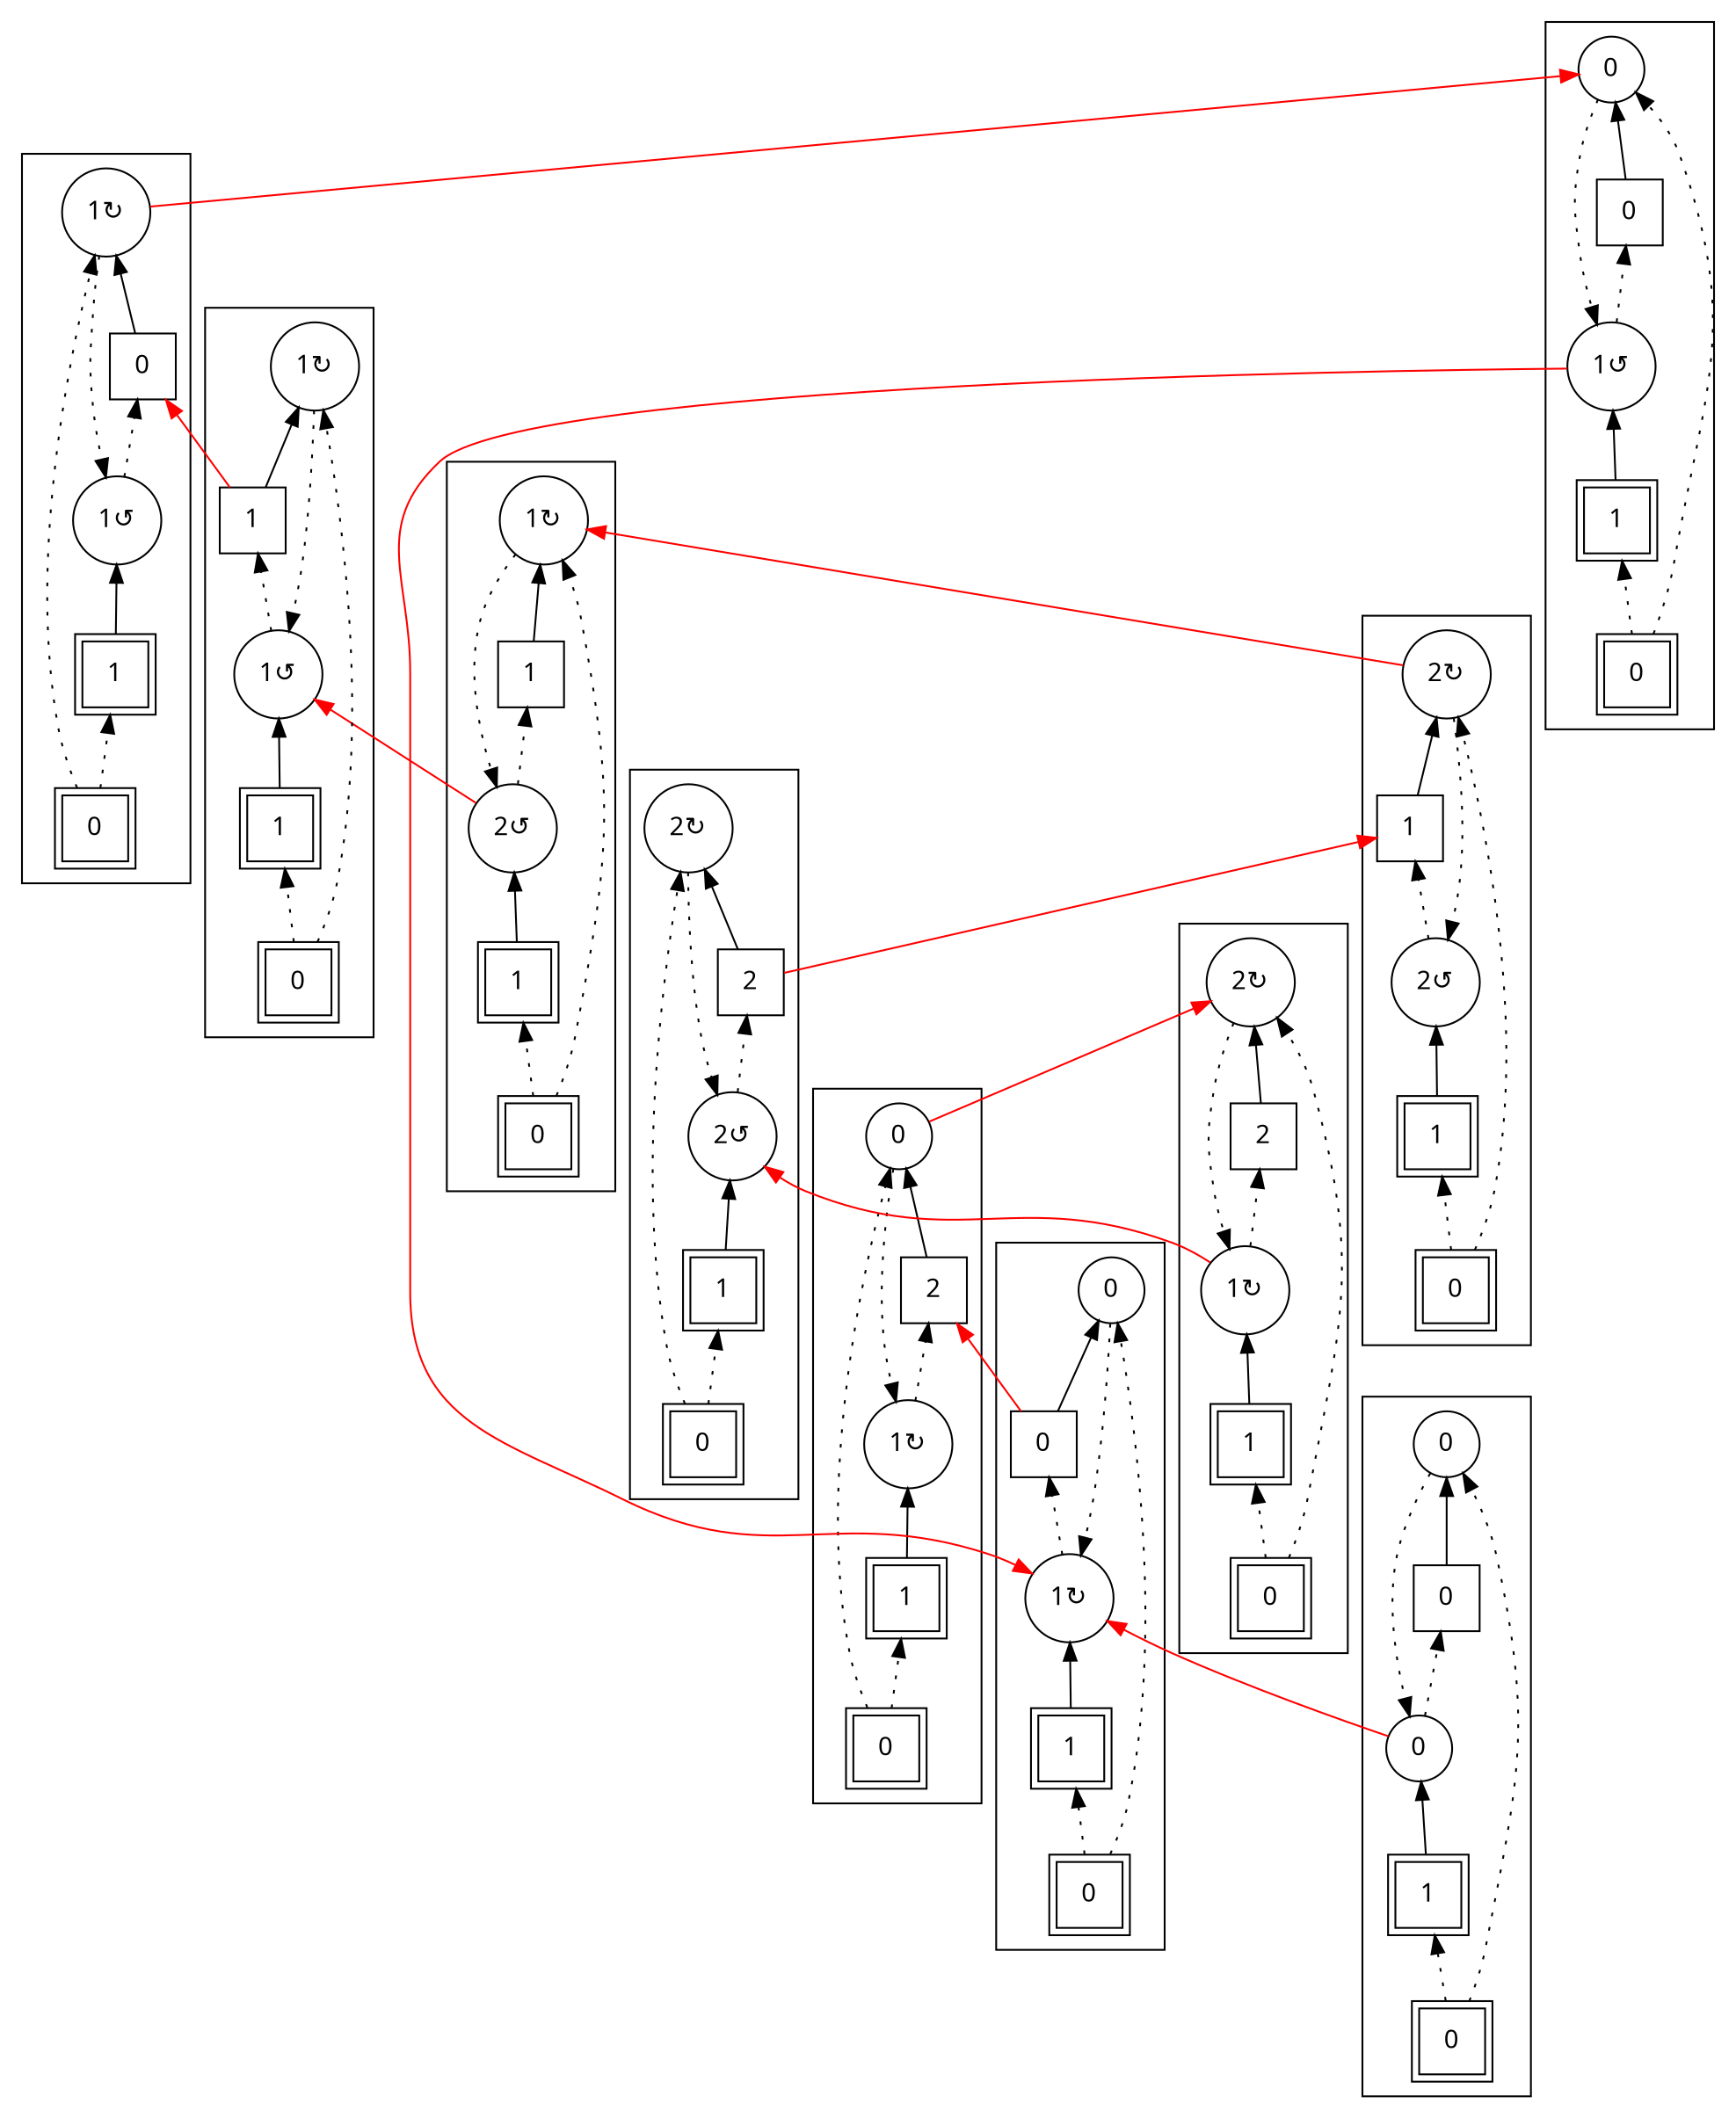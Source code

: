 digraph G {
rankdir = BT;
subgraph cluster_Player1X1XGround0X1XSausage00X1XSausage10X1XIsland0X1X {
Node [ fontname="Apple Symbols"];
Player1X1XGround0X1XSausage00X1XSausage10X1XIsland0X1X_Player[ label ="1"  shape=square peripheries=2 ];
Player1X1XGround0X1XSausage00X1XSausage10X1XIsland0X1X_Ground[ label ="0"  shape=square peripheries=2 ];
Player1X1XGround0X1XSausage00X1XSausage10X1XIsland0X1X_Sausage0[ label ="0"  shape=circle ];
Player1X1XGround0X1XSausage00X1XSausage10X1XIsland0X1X_Sausage1[ label ="0"  shape=circle ];
Player1X1XGround0X1XSausage00X1XSausage10X1XIsland0X1X_Island[ label ="0"  shape=square ];
	"Player1X1XGround0X1XSausage00X1XSausage10X1XIsland0X1X_Ground" -> "Player1X1XGround0X1XSausage00X1XSausage10X1XIsland0X1X_Player" [style=dotted];
	"Player1X1XGround0X1XSausage00X1XSausage10X1XIsland0X1X_Player" -> "Player1X1XGround0X1XSausage00X1XSausage10X1XIsland0X1X_Sausage0";
	"Player1X1XGround0X1XSausage00X1XSausage10X1XIsland0X1X_Sausage1" -> "Player1X1XGround0X1XSausage00X1XSausage10X1XIsland0X1X_Sausage0" [style=dotted];
	"Player1X1XGround0X1XSausage00X1XSausage10X1XIsland0X1X_Sausage0" -> "Player1X1XGround0X1XSausage00X1XSausage10X1XIsland0X1X_Island" [style=dotted];
	"Player1X1XGround0X1XSausage00X1XSausage10X1XIsland0X1X_Ground" -> "Player1X1XGround0X1XSausage00X1XSausage10X1XIsland0X1X_Sausage1" [style=dotted];
	"Player1X1XGround0X1XSausage00X1XSausage10X1XIsland0X1X_Island" -> "Player1X1XGround0X1XSausage00X1XSausage10X1XIsland0X1X_Sausage1";
}
subgraph cluster_Player1X1XGround0X1XSausage01X2XSausage10X1XIsland0X1X {
Node [ fontname="Apple Symbols"];
Player1X1XGround0X1XSausage01X2XSausage10X1XIsland0X1X_Player[ label ="1"  shape=square peripheries=2 ];
Player1X1XGround0X1XSausage01X2XSausage10X1XIsland0X1X_Ground[ label ="0"  shape=square peripheries=2 ];
Player1X1XGround0X1XSausage01X2XSausage10X1XIsland0X1X_Sausage0[ label ="1&#8635;"  shape=circle ];
Player1X1XGround0X1XSausage01X2XSausage10X1XIsland0X1X_Sausage1[ label ="0"  shape=circle ];
Player1X1XGround0X1XSausage01X2XSausage10X1XIsland0X1X_Island[ label ="0"  shape=square ];
	"Player1X1XGround0X1XSausage01X2XSausage10X1XIsland0X1X_Ground" -> "Player1X1XGround0X1XSausage01X2XSausage10X1XIsland0X1X_Player" [style=dotted];
	"Player1X1XGround0X1XSausage01X2XSausage10X1XIsland0X1X_Player" -> "Player1X1XGround0X1XSausage01X2XSausage10X1XIsland0X1X_Sausage0";
	"Player1X1XGround0X1XSausage01X2XSausage10X1XIsland0X1X_Sausage1" -> "Player1X1XGround0X1XSausage01X2XSausage10X1XIsland0X1X_Sausage0" [style=dotted];
	"Player1X1XGround0X1XSausage01X2XSausage10X1XIsland0X1X_Sausage0" -> "Player1X1XGround0X1XSausage01X2XSausage10X1XIsland0X1X_Island" [style=dotted];
	"Player1X1XGround0X1XSausage01X2XSausage10X1XIsland0X1X_Ground" -> "Player1X1XGround0X1XSausage01X2XSausage10X1XIsland0X1X_Sausage1" [style=dotted];
	"Player1X1XGround0X1XSausage01X2XSausage10X1XIsland0X1X_Island" -> "Player1X1XGround0X1XSausage01X2XSausage10X1XIsland0X1X_Sausage1";
}
subgraph cluster_Player1X1XGround0X1XSausage01X2XSausage10X1XIsland2X1X {
Node [ fontname="Apple Symbols"];
Player1X1XGround0X1XSausage01X2XSausage10X1XIsland2X1X_Player[ label ="1"  shape=square peripheries=2 ];
Player1X1XGround0X1XSausage01X2XSausage10X1XIsland2X1X_Ground[ label ="0"  shape=square peripheries=2 ];
Player1X1XGround0X1XSausage01X2XSausage10X1XIsland2X1X_Sausage0[ label ="1&#8635;"  shape=circle ];
Player1X1XGround0X1XSausage01X2XSausage10X1XIsland2X1X_Sausage1[ label ="0"  shape=circle ];
Player1X1XGround0X1XSausage01X2XSausage10X1XIsland2X1X_Island[ label ="2"  shape=square ];
	"Player1X1XGround0X1XSausage01X2XSausage10X1XIsland2X1X_Ground" -> "Player1X1XGround0X1XSausage01X2XSausage10X1XIsland2X1X_Player" [style=dotted];
	"Player1X1XGround0X1XSausage01X2XSausage10X1XIsland2X1X_Player" -> "Player1X1XGround0X1XSausage01X2XSausage10X1XIsland2X1X_Sausage0";
	"Player1X1XGround0X1XSausage01X2XSausage10X1XIsland2X1X_Sausage1" -> "Player1X1XGround0X1XSausage01X2XSausage10X1XIsland2X1X_Sausage0" [style=dotted];
	"Player1X1XGround0X1XSausage01X2XSausage10X1XIsland2X1X_Sausage0" -> "Player1X1XGround0X1XSausage01X2XSausage10X1XIsland2X1X_Island" [style=dotted];
	"Player1X1XGround0X1XSausage01X2XSausage10X1XIsland2X1X_Ground" -> "Player1X1XGround0X1XSausage01X2XSausage10X1XIsland2X1X_Sausage1" [style=dotted];
	"Player1X1XGround0X1XSausage01X2XSausage10X1XIsland2X1X_Island" -> "Player1X1XGround0X1XSausage01X2XSausage10X1XIsland2X1X_Sausage1";
}
subgraph cluster_Player1X1XGround0X1XSausage01X2XSausage12X2XIsland2X1X {
Node [ fontname="Apple Symbols"];
Player1X1XGround0X1XSausage01X2XSausage12X2XIsland2X1X_Player[ label ="1"  shape=square peripheries=2 ];
Player1X1XGround0X1XSausage01X2XSausage12X2XIsland2X1X_Ground[ label ="0"  shape=square peripheries=2 ];
Player1X1XGround0X1XSausage01X2XSausage12X2XIsland2X1X_Sausage0[ label ="1&#8635;"  shape=circle ];
Player1X1XGround0X1XSausage01X2XSausage12X2XIsland2X1X_Sausage1[ label ="2&#8635;"  shape=circle ];
Player1X1XGround0X1XSausage01X2XSausage12X2XIsland2X1X_Island[ label ="2"  shape=square ];
	"Player1X1XGround0X1XSausage01X2XSausage12X2XIsland2X1X_Ground" -> "Player1X1XGround0X1XSausage01X2XSausage12X2XIsland2X1X_Player" [style=dotted];
	"Player1X1XGround0X1XSausage01X2XSausage12X2XIsland2X1X_Player" -> "Player1X1XGround0X1XSausage01X2XSausage12X2XIsland2X1X_Sausage0";
	"Player1X1XGround0X1XSausage01X2XSausage12X2XIsland2X1X_Sausage1" -> "Player1X1XGround0X1XSausage01X2XSausage12X2XIsland2X1X_Sausage0" [style=dotted];
	"Player1X1XGround0X1XSausage01X2XSausage12X2XIsland2X1X_Sausage0" -> "Player1X1XGround0X1XSausage01X2XSausage12X2XIsland2X1X_Island" [style=dotted];
	"Player1X1XGround0X1XSausage01X2XSausage12X2XIsland2X1X_Ground" -> "Player1X1XGround0X1XSausage01X2XSausage12X2XIsland2X1X_Sausage1" [style=dotted];
	"Player1X1XGround0X1XSausage01X2XSausage12X2XIsland2X1X_Island" -> "Player1X1XGround0X1XSausage01X2XSausage12X2XIsland2X1X_Sausage1";
}
subgraph cluster_Player1X1XGround0X1XSausage02X0XSausage12X2XIsland2X1X {
Node [ fontname="Apple Symbols"];
Player1X1XGround0X1XSausage02X0XSausage12X2XIsland2X1X_Player[ label ="1"  shape=square peripheries=2 ];
Player1X1XGround0X1XSausage02X0XSausage12X2XIsland2X1X_Ground[ label ="0"  shape=square peripheries=2 ];
Player1X1XGround0X1XSausage02X0XSausage12X2XIsland2X1X_Sausage0[ label ="2&#8634;"  shape=circle ];
Player1X1XGround0X1XSausage02X0XSausage12X2XIsland2X1X_Sausage1[ label ="2&#8635;"  shape=circle ];
Player1X1XGround0X1XSausage02X0XSausage12X2XIsland2X1X_Island[ label ="2"  shape=square ];
	"Player1X1XGround0X1XSausage02X0XSausage12X2XIsland2X1X_Ground" -> "Player1X1XGround0X1XSausage02X0XSausage12X2XIsland2X1X_Player" [style=dotted];
	"Player1X1XGround0X1XSausage02X0XSausage12X2XIsland2X1X_Player" -> "Player1X1XGround0X1XSausage02X0XSausage12X2XIsland2X1X_Sausage0";
	"Player1X1XGround0X1XSausage02X0XSausage12X2XIsland2X1X_Sausage1" -> "Player1X1XGround0X1XSausage02X0XSausage12X2XIsland2X1X_Sausage0" [style=dotted];
	"Player1X1XGround0X1XSausage02X0XSausage12X2XIsland2X1X_Sausage0" -> "Player1X1XGround0X1XSausage02X0XSausage12X2XIsland2X1X_Island" [style=dotted];
	"Player1X1XGround0X1XSausage02X0XSausage12X2XIsland2X1X_Ground" -> "Player1X1XGround0X1XSausage02X0XSausage12X2XIsland2X1X_Sausage1" [style=dotted];
	"Player1X1XGround0X1XSausage02X0XSausage12X2XIsland2X1X_Island" -> "Player1X1XGround0X1XSausage02X0XSausage12X2XIsland2X1X_Sausage1";
}
subgraph cluster_Player1X1XGround0X1XSausage02X0XSausage12X2XIsland1X1X {
Node [ fontname="Apple Symbols"];
Player1X1XGround0X1XSausage02X0XSausage12X2XIsland1X1X_Player[ label ="1"  shape=square peripheries=2 ];
Player1X1XGround0X1XSausage02X0XSausage12X2XIsland1X1X_Ground[ label ="0"  shape=square peripheries=2 ];
Player1X1XGround0X1XSausage02X0XSausage12X2XIsland1X1X_Sausage0[ label ="2&#8634;"  shape=circle ];
Player1X1XGround0X1XSausage02X0XSausage12X2XIsland1X1X_Sausage1[ label ="2&#8635;"  shape=circle ];
Player1X1XGround0X1XSausage02X0XSausage12X2XIsland1X1X_Island[ label ="1"  shape=square ];
	"Player1X1XGround0X1XSausage02X0XSausage12X2XIsland1X1X_Ground" -> "Player1X1XGround0X1XSausage02X0XSausage12X2XIsland1X1X_Player" [style=dotted];
	"Player1X1XGround0X1XSausage02X0XSausage12X2XIsland1X1X_Player" -> "Player1X1XGround0X1XSausage02X0XSausage12X2XIsland1X1X_Sausage0";
	"Player1X1XGround0X1XSausage02X0XSausage12X2XIsland1X1X_Sausage1" -> "Player1X1XGround0X1XSausage02X0XSausage12X2XIsland1X1X_Sausage0" [style=dotted];
	"Player1X1XGround0X1XSausage02X0XSausage12X2XIsland1X1X_Sausage0" -> "Player1X1XGround0X1XSausage02X0XSausage12X2XIsland1X1X_Island" [style=dotted];
	"Player1X1XGround0X1XSausage02X0XSausage12X2XIsland1X1X_Ground" -> "Player1X1XGround0X1XSausage02X0XSausage12X2XIsland1X1X_Sausage1" [style=dotted];
	"Player1X1XGround0X1XSausage02X0XSausage12X2XIsland1X1X_Island" -> "Player1X1XGround0X1XSausage02X0XSausage12X2XIsland1X1X_Sausage1";
}
subgraph cluster_Player1X1XGround0X1XSausage02X0XSausage11X2XIsland1X1X {
Node [ fontname="Apple Symbols"];
Player1X1XGround0X1XSausage02X0XSausage11X2XIsland1X1X_Player[ label ="1"  shape=square peripheries=2 ];
Player1X1XGround0X1XSausage02X0XSausage11X2XIsland1X1X_Ground[ label ="0"  shape=square peripheries=2 ];
Player1X1XGround0X1XSausage02X0XSausage11X2XIsland1X1X_Sausage0[ label ="2&#8634;"  shape=circle ];
Player1X1XGround0X1XSausage02X0XSausage11X2XIsland1X1X_Sausage1[ label ="1&#8635;"  shape=circle ];
Player1X1XGround0X1XSausage02X0XSausage11X2XIsland1X1X_Island[ label ="1"  shape=square ];
	"Player1X1XGround0X1XSausage02X0XSausage11X2XIsland1X1X_Ground" -> "Player1X1XGround0X1XSausage02X0XSausage11X2XIsland1X1X_Player" [style=dotted];
	"Player1X1XGround0X1XSausage02X0XSausage11X2XIsland1X1X_Player" -> "Player1X1XGround0X1XSausage02X0XSausage11X2XIsland1X1X_Sausage0";
	"Player1X1XGround0X1XSausage02X0XSausage11X2XIsland1X1X_Sausage1" -> "Player1X1XGround0X1XSausage02X0XSausage11X2XIsland1X1X_Sausage0" [style=dotted];
	"Player1X1XGround0X1XSausage02X0XSausage11X2XIsland1X1X_Sausage0" -> "Player1X1XGround0X1XSausage02X0XSausage11X2XIsland1X1X_Island" [style=dotted];
	"Player1X1XGround0X1XSausage02X0XSausage11X2XIsland1X1X_Ground" -> "Player1X1XGround0X1XSausage02X0XSausage11X2XIsland1X1X_Sausage1" [style=dotted];
	"Player1X1XGround0X1XSausage02X0XSausage11X2XIsland1X1X_Island" -> "Player1X1XGround0X1XSausage02X0XSausage11X2XIsland1X1X_Sausage1";
}
subgraph cluster_Player1X1XGround0X1XSausage01X0XSausage11X2XIsland1X1X {
Node [ fontname="Apple Symbols"];
Player1X1XGround0X1XSausage01X0XSausage11X2XIsland1X1X_Player[ label ="1"  shape=square peripheries=2 ];
Player1X1XGround0X1XSausage01X0XSausage11X2XIsland1X1X_Ground[ label ="0"  shape=square peripheries=2 ];
Player1X1XGround0X1XSausage01X0XSausage11X2XIsland1X1X_Sausage0[ label ="1&#8634;"  shape=circle ];
Player1X1XGround0X1XSausage01X0XSausage11X2XIsland1X1X_Sausage1[ label ="1&#8635;"  shape=circle ];
Player1X1XGround0X1XSausage01X0XSausage11X2XIsland1X1X_Island[ label ="1"  shape=square ];
	"Player1X1XGround0X1XSausage01X0XSausage11X2XIsland1X1X_Ground" -> "Player1X1XGround0X1XSausage01X0XSausage11X2XIsland1X1X_Player" [style=dotted];
	"Player1X1XGround0X1XSausage01X0XSausage11X2XIsland1X1X_Player" -> "Player1X1XGround0X1XSausage01X0XSausage11X2XIsland1X1X_Sausage0";
	"Player1X1XGround0X1XSausage01X0XSausage11X2XIsland1X1X_Sausage1" -> "Player1X1XGround0X1XSausage01X0XSausage11X2XIsland1X1X_Sausage0" [style=dotted];
	"Player1X1XGround0X1XSausage01X0XSausage11X2XIsland1X1X_Sausage0" -> "Player1X1XGround0X1XSausage01X0XSausage11X2XIsland1X1X_Island" [style=dotted];
	"Player1X1XGround0X1XSausage01X0XSausage11X2XIsland1X1X_Ground" -> "Player1X1XGround0X1XSausage01X0XSausage11X2XIsland1X1X_Sausage1" [style=dotted];
	"Player1X1XGround0X1XSausage01X0XSausage11X2XIsland1X1X_Island" -> "Player1X1XGround0X1XSausage01X0XSausage11X2XIsland1X1X_Sausage1";
}
subgraph cluster_Player1X1XGround0X1XSausage01X0XSausage11X2XIsland0X1X {
Node [ fontname="Apple Symbols"];
Player1X1XGround0X1XSausage01X0XSausage11X2XIsland0X1X_Player[ label ="1"  shape=square peripheries=2 ];
Player1X1XGround0X1XSausage01X0XSausage11X2XIsland0X1X_Ground[ label ="0"  shape=square peripheries=2 ];
Player1X1XGround0X1XSausage01X0XSausage11X2XIsland0X1X_Sausage0[ label ="1&#8634;"  shape=circle ];
Player1X1XGround0X1XSausage01X0XSausage11X2XIsland0X1X_Sausage1[ label ="1&#8635;"  shape=circle ];
Player1X1XGround0X1XSausage01X0XSausage11X2XIsland0X1X_Island[ label ="0"  shape=square ];
	"Player1X1XGround0X1XSausage01X0XSausage11X2XIsland0X1X_Ground" -> "Player1X1XGround0X1XSausage01X0XSausage11X2XIsland0X1X_Player" [style=dotted];
	"Player1X1XGround0X1XSausage01X0XSausage11X2XIsland0X1X_Player" -> "Player1X1XGround0X1XSausage01X0XSausage11X2XIsland0X1X_Sausage0";
	"Player1X1XGround0X1XSausage01X0XSausage11X2XIsland0X1X_Sausage1" -> "Player1X1XGround0X1XSausage01X0XSausage11X2XIsland0X1X_Sausage0" [style=dotted];
	"Player1X1XGround0X1XSausage01X0XSausage11X2XIsland0X1X_Sausage0" -> "Player1X1XGround0X1XSausage01X0XSausage11X2XIsland0X1X_Island" [style=dotted];
	"Player1X1XGround0X1XSausage01X0XSausage11X2XIsland0X1X_Ground" -> "Player1X1XGround0X1XSausage01X0XSausage11X2XIsland0X1X_Sausage1" [style=dotted];
	"Player1X1XGround0X1XSausage01X0XSausage11X2XIsland0X1X_Island" -> "Player1X1XGround0X1XSausage01X0XSausage11X2XIsland0X1X_Sausage1";
}
subgraph cluster_Player1X1XGround0X1XSausage01X0XSausage10X1XIsland0X1X {
Node [ fontname="Apple Symbols"];
Player1X1XGround0X1XSausage01X0XSausage10X1XIsland0X1X_Player[ label ="1"  shape=square peripheries=2 ];
Player1X1XGround0X1XSausage01X0XSausage10X1XIsland0X1X_Ground[ label ="0"  shape=square peripheries=2 ];
Player1X1XGround0X1XSausage01X0XSausage10X1XIsland0X1X_Sausage0[ label ="1&#8634;"  shape=circle ];
Player1X1XGround0X1XSausage01X0XSausage10X1XIsland0X1X_Sausage1[ label ="0"  shape=circle ];
Player1X1XGround0X1XSausage01X0XSausage10X1XIsland0X1X_Island[ label ="0"  shape=square ];
	"Player1X1XGround0X1XSausage01X0XSausage10X1XIsland0X1X_Ground" -> "Player1X1XGround0X1XSausage01X0XSausage10X1XIsland0X1X_Player" [style=dotted];
	"Player1X1XGround0X1XSausage01X0XSausage10X1XIsland0X1X_Player" -> "Player1X1XGround0X1XSausage01X0XSausage10X1XIsland0X1X_Sausage0";
	"Player1X1XGround0X1XSausage01X0XSausage10X1XIsland0X1X_Sausage1" -> "Player1X1XGround0X1XSausage01X0XSausage10X1XIsland0X1X_Sausage0" [style=dotted];
	"Player1X1XGround0X1XSausage01X0XSausage10X1XIsland0X1X_Sausage0" -> "Player1X1XGround0X1XSausage01X0XSausage10X1XIsland0X1X_Island" [style=dotted];
	"Player1X1XGround0X1XSausage01X0XSausage10X1XIsland0X1X_Ground" -> "Player1X1XGround0X1XSausage01X0XSausage10X1XIsland0X1X_Sausage1" [style=dotted];
	"Player1X1XGround0X1XSausage01X0XSausage10X1XIsland0X1X_Island" -> "Player1X1XGround0X1XSausage01X0XSausage10X1XIsland0X1X_Sausage1";
}
	"Player1X1XGround0X1XSausage00X1XSausage10X1XIsland0X1X_Sausage0" -> "Player1X1XGround0X1XSausage01X2XSausage10X1XIsland0X1X_Sausage0" [ ltail = Player1X1XGround0X1XSausage00X1XSausage10X1XIsland0X1X_Sausage0 rtail = Player1X1XGround0X1XSausage01X2XSausage10X1XIsland0X1X_Sausage0 color=red ];
	"Player1X1XGround0X1XSausage01X2XSausage10X1XIsland0X1X_Island" -> "Player1X1XGround0X1XSausage01X2XSausage10X1XIsland2X1X_Island" [ ltail = Player1X1XGround0X1XSausage01X2XSausage10X1XIsland0X1X_Island rtail = Player1X1XGround0X1XSausage01X2XSausage10X1XIsland2X1X_Island color=red ];
	"Player1X1XGround0X1XSausage01X2XSausage10X1XIsland2X1X_Sausage1" -> "Player1X1XGround0X1XSausage01X2XSausage12X2XIsland2X1X_Sausage1" [ ltail = Player1X1XGround0X1XSausage01X2XSausage10X1XIsland2X1X_Sausage1 rtail = Player1X1XGround0X1XSausage01X2XSausage12X2XIsland2X1X_Sausage1 color=red ];
	"Player1X1XGround0X1XSausage01X2XSausage12X2XIsland2X1X_Sausage0" -> "Player1X1XGround0X1XSausage02X0XSausage12X2XIsland2X1X_Sausage0" [ ltail = Player1X1XGround0X1XSausage01X2XSausage12X2XIsland2X1X_Sausage0 rtail = Player1X1XGround0X1XSausage02X0XSausage12X2XIsland2X1X_Sausage0 color=red ];
	"Player1X1XGround0X1XSausage02X0XSausage12X2XIsland2X1X_Island" -> "Player1X1XGround0X1XSausage02X0XSausage12X2XIsland1X1X_Island" [ ltail = Player1X1XGround0X1XSausage02X0XSausage12X2XIsland2X1X_Island rtail = Player1X1XGround0X1XSausage02X0XSausage12X2XIsland1X1X_Island color=red ];
	"Player1X1XGround0X1XSausage02X0XSausage12X2XIsland1X1X_Sausage1" -> "Player1X1XGround0X1XSausage02X0XSausage11X2XIsland1X1X_Sausage1" [ ltail = Player1X1XGround0X1XSausage02X0XSausage12X2XIsland1X1X_Sausage1 rtail = Player1X1XGround0X1XSausage02X0XSausage11X2XIsland1X1X_Sausage1 color=red ];
	"Player1X1XGround0X1XSausage02X0XSausage11X2XIsland1X1X_Sausage0" -> "Player1X1XGround0X1XSausage01X0XSausage11X2XIsland1X1X_Sausage0" [ ltail = Player1X1XGround0X1XSausage02X0XSausage11X2XIsland1X1X_Sausage0 rtail = Player1X1XGround0X1XSausage01X0XSausage11X2XIsland1X1X_Sausage0 color=red ];
	"Player1X1XGround0X1XSausage01X0XSausage11X2XIsland1X1X_Island" -> "Player1X1XGround0X1XSausage01X0XSausage11X2XIsland0X1X_Island" [ ltail = Player1X1XGround0X1XSausage01X0XSausage11X2XIsland1X1X_Island rtail = Player1X1XGround0X1XSausage01X0XSausage11X2XIsland0X1X_Island color=red ];
	"Player1X1XGround0X1XSausage01X0XSausage11X2XIsland0X1X_Sausage1" -> "Player1X1XGround0X1XSausage01X0XSausage10X1XIsland0X1X_Sausage1" [ ltail = Player1X1XGround0X1XSausage01X0XSausage11X2XIsland0X1X_Sausage1 rtail = Player1X1XGround0X1XSausage01X0XSausage10X1XIsland0X1X_Sausage1 color=red ];
	"Player1X1XGround0X1XSausage01X0XSausage10X1XIsland0X1X_Sausage0" -> "Player1X1XGround0X1XSausage01X2XSausage10X1XIsland0X1X_Sausage0" [ ltail = Player1X1XGround0X1XSausage01X0XSausage10X1XIsland0X1X_Sausage0 rtail = Player1X1XGround0X1XSausage01X2XSausage10X1XIsland0X1X_Sausage0 color=red ];
}